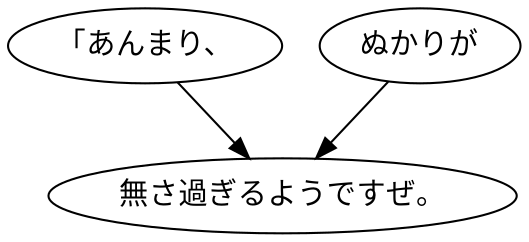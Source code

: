 digraph graph1648 {
	node0 [label="「あんまり、"];
	node1 [label="ぬかりが"];
	node2 [label="無さ過ぎるようですぜ。"];
	node0 -> node2;
	node1 -> node2;
}
